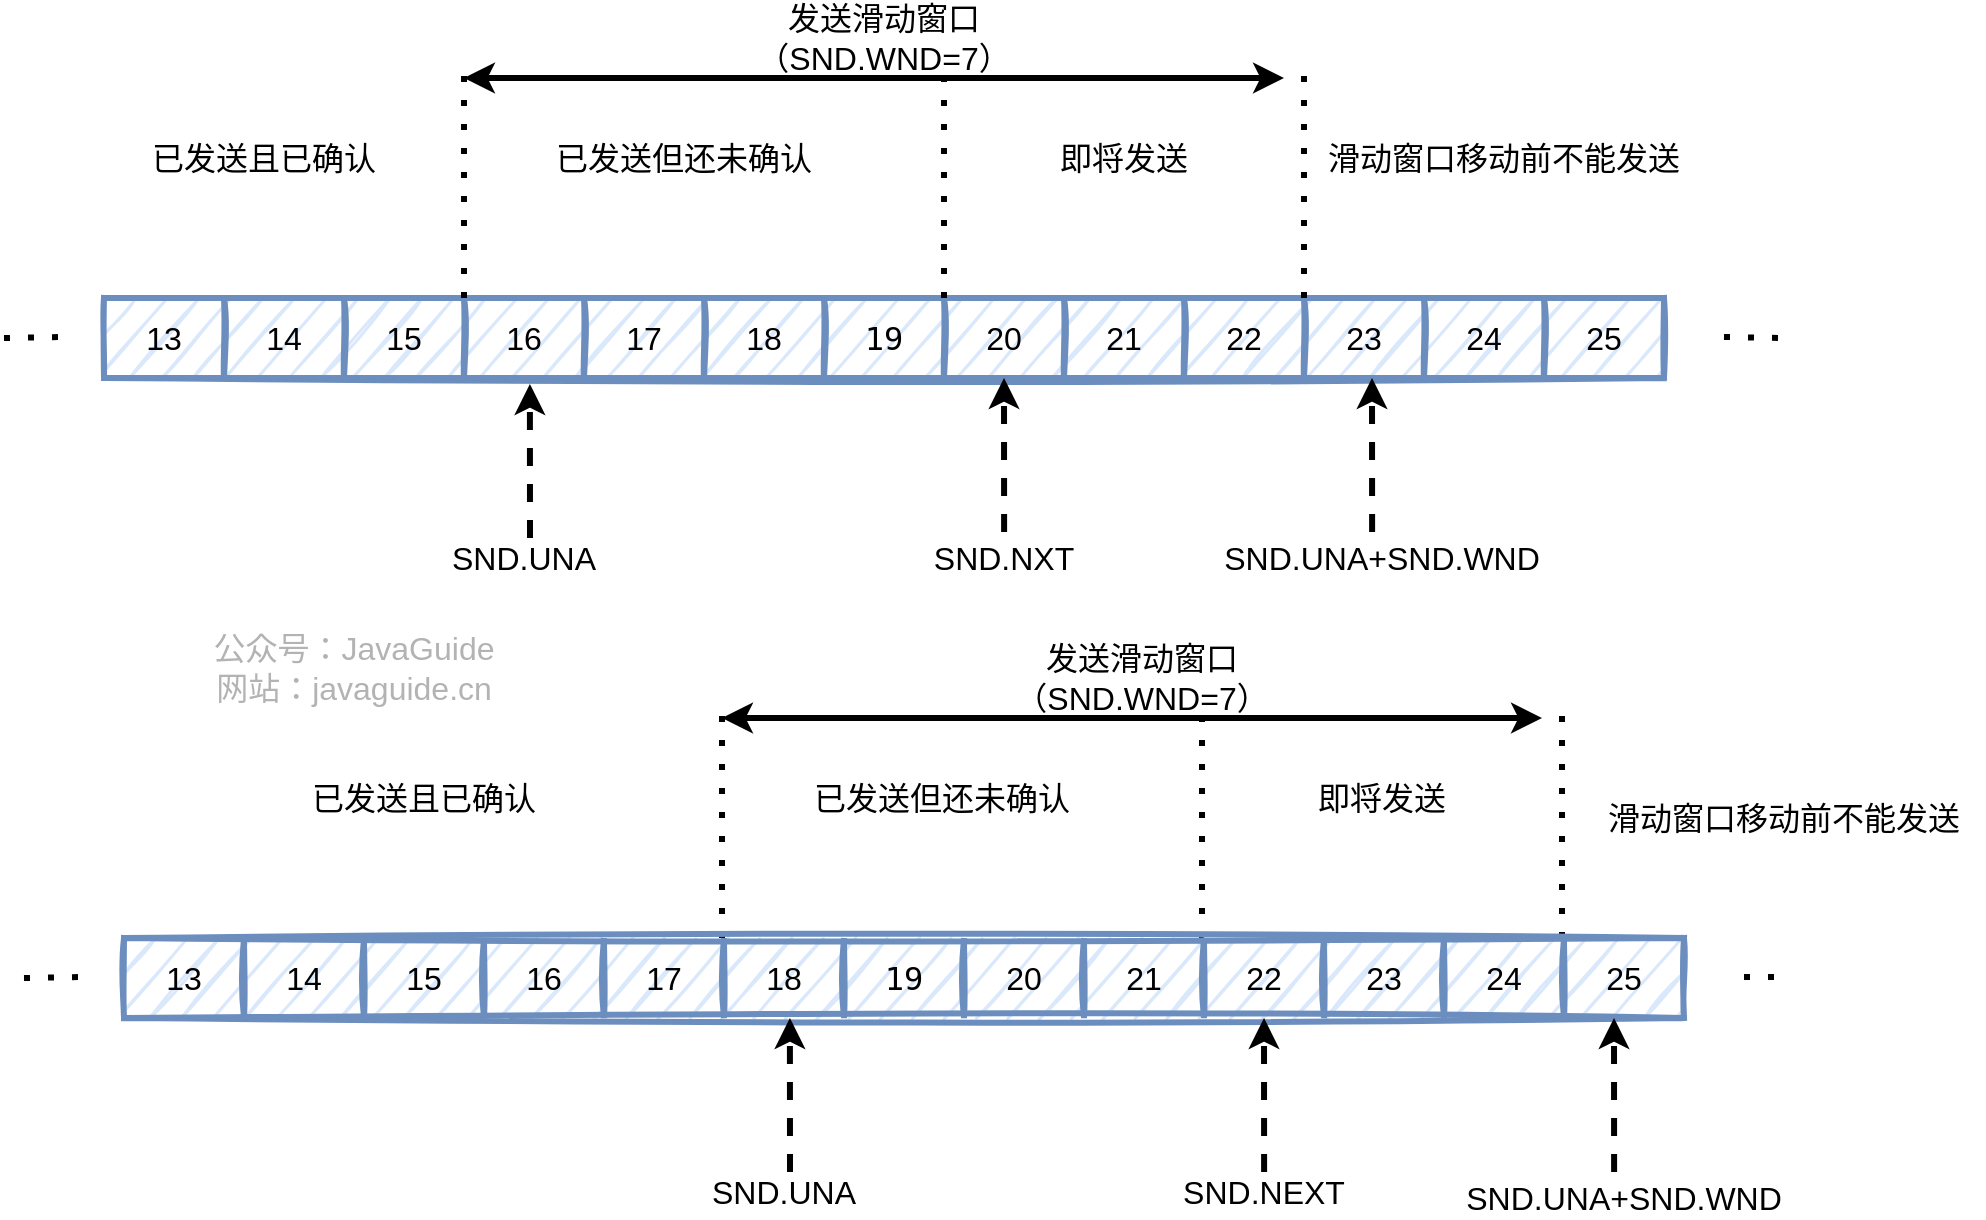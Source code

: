 <mxfile version="13.4.5" type="device"><diagram id="36YX7qAPODSIrNMN_ykt" name="Page-1"><mxGraphModel dx="1106" dy="997" grid="1" gridSize="10" guides="1" tooltips="1" connect="1" arrows="1" fold="1" page="1" pageScale="1" pageWidth="1169" pageHeight="1654" math="0" shadow="0"><root><mxCell id="0"/><mxCell id="1" parent="0"/><mxCell id="mPXNWeMOOitGYPbgHyUG-1" value="" style="shape=table;html=1;whiteSpace=wrap;startSize=0;container=1;collapsible=0;childLayout=tableLayout;fillColor=#dae8fc;strokeColor=#6c8ebf;shadow=0;sketch=1;rounded=1;arcSize=50;strokeWidth=3;fontSize=16;" vertex="1" parent="1"><mxGeometry x="110" y="490" width="780" height="40" as="geometry"/></mxCell><mxCell id="mPXNWeMOOitGYPbgHyUG-2" value="" style="shape=partialRectangle;html=1;whiteSpace=wrap;collapsible=0;dropTarget=0;pointerEvents=0;fillColor=none;top=0;left=0;bottom=0;right=0;points=[[0,0.5],[1,0.5]];portConstraint=eastwest;strokeWidth=3;fontSize=16;" vertex="1" parent="mPXNWeMOOitGYPbgHyUG-1"><mxGeometry width="780" height="40" as="geometry"/></mxCell><mxCell id="mPXNWeMOOitGYPbgHyUG-3" value="13" style="shape=partialRectangle;html=1;whiteSpace=wrap;connectable=0;overflow=hidden;fillColor=none;top=0;left=0;bottom=0;right=0;strokeWidth=3;fontSize=16;" vertex="1" parent="mPXNWeMOOitGYPbgHyUG-2"><mxGeometry width="60" height="40" as="geometry"/></mxCell><mxCell id="mPXNWeMOOitGYPbgHyUG-4" value="14" style="shape=partialRectangle;html=1;whiteSpace=wrap;connectable=0;overflow=hidden;fillColor=none;top=0;left=0;bottom=0;right=0;strokeWidth=3;fontSize=16;" vertex="1" parent="mPXNWeMOOitGYPbgHyUG-2"><mxGeometry x="60" width="60" height="40" as="geometry"/></mxCell><mxCell id="mPXNWeMOOitGYPbgHyUG-5" value="15" style="shape=partialRectangle;html=1;whiteSpace=wrap;connectable=0;overflow=hidden;fillColor=none;top=0;left=0;bottom=0;right=0;strokeWidth=3;fontSize=16;" vertex="1" parent="mPXNWeMOOitGYPbgHyUG-2"><mxGeometry x="120" width="60" height="40" as="geometry"/></mxCell><mxCell id="mPXNWeMOOitGYPbgHyUG-6" value="16" style="shape=partialRectangle;html=1;whiteSpace=wrap;connectable=0;overflow=hidden;fillColor=none;top=0;left=0;bottom=0;right=0;strokeWidth=3;fontSize=16;" vertex="1" parent="mPXNWeMOOitGYPbgHyUG-2"><mxGeometry x="180" width="60" height="40" as="geometry"/></mxCell><mxCell id="mPXNWeMOOitGYPbgHyUG-7" value="17" style="shape=partialRectangle;html=1;whiteSpace=wrap;connectable=0;overflow=hidden;fillColor=none;top=0;left=0;bottom=0;right=0;strokeWidth=3;fontSize=16;" vertex="1" parent="mPXNWeMOOitGYPbgHyUG-2"><mxGeometry x="240" width="60" height="40" as="geometry"/></mxCell><mxCell id="mPXNWeMOOitGYPbgHyUG-8" value="18" style="shape=partialRectangle;html=1;whiteSpace=wrap;connectable=0;overflow=hidden;fillColor=none;top=0;left=0;bottom=0;right=0;strokeWidth=3;fontSize=16;" vertex="1" parent="mPXNWeMOOitGYPbgHyUG-2"><mxGeometry x="300" width="60" height="40" as="geometry"/></mxCell><mxCell id="mPXNWeMOOitGYPbgHyUG-9" value="&lt;font face=&quot;monospace&quot;&gt;19&lt;/font&gt;" style="shape=partialRectangle;html=1;whiteSpace=wrap;connectable=0;overflow=hidden;fillColor=none;top=0;left=0;bottom=0;right=0;strokeWidth=3;fontSize=16;" vertex="1" parent="mPXNWeMOOitGYPbgHyUG-2"><mxGeometry x="360" width="60" height="40" as="geometry"/></mxCell><mxCell id="mPXNWeMOOitGYPbgHyUG-10" value="20" style="shape=partialRectangle;html=1;whiteSpace=wrap;connectable=0;overflow=hidden;fillColor=none;top=0;left=0;bottom=0;right=0;strokeWidth=3;fontSize=16;" vertex="1" parent="mPXNWeMOOitGYPbgHyUG-2"><mxGeometry x="420" width="60" height="40" as="geometry"/></mxCell><mxCell id="mPXNWeMOOitGYPbgHyUG-11" value="21" style="shape=partialRectangle;html=1;whiteSpace=wrap;connectable=0;overflow=hidden;fillColor=none;top=0;left=0;bottom=0;right=0;strokeWidth=3;fontSize=16;" vertex="1" parent="mPXNWeMOOitGYPbgHyUG-2"><mxGeometry x="480" width="60" height="40" as="geometry"/></mxCell><mxCell id="mPXNWeMOOitGYPbgHyUG-12" value="22" style="shape=partialRectangle;html=1;whiteSpace=wrap;connectable=0;overflow=hidden;fillColor=none;top=0;left=0;bottom=0;right=0;strokeWidth=3;fontSize=16;" vertex="1" parent="mPXNWeMOOitGYPbgHyUG-2"><mxGeometry x="540" width="60" height="40" as="geometry"/></mxCell><mxCell id="mPXNWeMOOitGYPbgHyUG-13" value="23" style="shape=partialRectangle;html=1;whiteSpace=wrap;connectable=0;overflow=hidden;fillColor=none;top=0;left=0;bottom=0;right=0;strokeWidth=3;fontSize=16;" vertex="1" parent="mPXNWeMOOitGYPbgHyUG-2"><mxGeometry x="600" width="60" height="40" as="geometry"/></mxCell><mxCell id="mPXNWeMOOitGYPbgHyUG-14" value="24" style="shape=partialRectangle;html=1;whiteSpace=wrap;connectable=0;overflow=hidden;fillColor=none;top=0;left=0;bottom=0;right=0;strokeWidth=3;fontSize=16;" vertex="1" parent="mPXNWeMOOitGYPbgHyUG-2"><mxGeometry x="660" width="60" height="40" as="geometry"/></mxCell><mxCell id="mPXNWeMOOitGYPbgHyUG-15" value="25" style="shape=partialRectangle;html=1;whiteSpace=wrap;connectable=0;overflow=hidden;fillColor=none;top=0;left=0;bottom=0;right=0;strokeWidth=3;fontSize=16;" vertex="1" parent="mPXNWeMOOitGYPbgHyUG-2"><mxGeometry x="720" width="60" height="40" as="geometry"/></mxCell><mxCell id="mPXNWeMOOitGYPbgHyUG-18" value="" style="endArrow=none;dashed=1;html=1;dashPattern=1 3;strokeWidth=3;fontSize=16;" edge="1" parent="1"><mxGeometry width="50" height="50" relative="1" as="geometry"><mxPoint x="60" y="510" as="sourcePoint"/><mxPoint x="90" y="509.5" as="targetPoint"/></mxGeometry></mxCell><mxCell id="mPXNWeMOOitGYPbgHyUG-19" value="" style="endArrow=none;dashed=1;html=1;dashPattern=1 3;strokeWidth=3;" edge="1" parent="1"><mxGeometry width="50" height="50" relative="1" as="geometry"><mxPoint x="920" y="509.5" as="sourcePoint"/><mxPoint x="950" y="510" as="targetPoint"/></mxGeometry></mxCell><mxCell id="mPXNWeMOOitGYPbgHyUG-22" value="" style="endArrow=none;dashed=1;html=1;dashPattern=1 3;strokeWidth=3;fontSize=16;" edge="1" parent="1"><mxGeometry width="50" height="50" relative="1" as="geometry"><mxPoint x="710" y="490" as="sourcePoint"/><mxPoint x="710" y="370" as="targetPoint"/></mxGeometry></mxCell><mxCell id="mPXNWeMOOitGYPbgHyUG-23" value="" style="endArrow=none;dashed=1;html=1;dashPattern=1 3;strokeWidth=3;fontSize=16;" edge="1" parent="1"><mxGeometry width="50" height="50" relative="1" as="geometry"><mxPoint x="530" y="490" as="sourcePoint"/><mxPoint x="530" y="370" as="targetPoint"/></mxGeometry></mxCell><mxCell id="mPXNWeMOOitGYPbgHyUG-24" value="" style="endArrow=none;dashed=1;html=1;dashPattern=1 3;strokeWidth=3;fontSize=16;" edge="1" parent="1"><mxGeometry width="50" height="50" relative="1" as="geometry"><mxPoint x="290" y="490" as="sourcePoint"/><mxPoint x="290" y="370" as="targetPoint"/></mxGeometry></mxCell><mxCell id="mPXNWeMOOitGYPbgHyUG-25" value="即将发送" style="text;html=1;strokeColor=none;fillColor=none;align=center;verticalAlign=middle;whiteSpace=wrap;rounded=0;shadow=0;sketch=1;strokeWidth=3;fontSize=16;" vertex="1" parent="1"><mxGeometry x="570" y="410" width="100" height="20" as="geometry"/></mxCell><mxCell id="mPXNWeMOOitGYPbgHyUG-26" value="已发送但还未确认" style="text;html=1;strokeColor=none;fillColor=none;align=center;verticalAlign=middle;whiteSpace=wrap;rounded=0;shadow=0;sketch=1;strokeWidth=3;fontSize=16;" vertex="1" parent="1"><mxGeometry x="320" y="410" width="160" height="20" as="geometry"/></mxCell><mxCell id="mPXNWeMOOitGYPbgHyUG-28" value="已发送且已确认" style="text;html=1;strokeColor=none;fillColor=none;align=center;verticalAlign=middle;whiteSpace=wrap;rounded=0;shadow=0;sketch=1;strokeWidth=3;fontSize=16;" vertex="1" parent="1"><mxGeometry x="110" y="410" width="160" height="20" as="geometry"/></mxCell><mxCell id="mPXNWeMOOitGYPbgHyUG-29" value="" style="endArrow=classic;startArrow=classic;html=1;strokeWidth=3;fontSize=16;" edge="1" parent="1"><mxGeometry width="50" height="50" relative="1" as="geometry"><mxPoint x="290" y="380" as="sourcePoint"/><mxPoint x="700" y="380" as="targetPoint"/></mxGeometry></mxCell><mxCell id="mPXNWeMOOitGYPbgHyUG-30" value="发送滑动窗口（SND.WND=7）" style="text;html=1;strokeColor=none;fillColor=none;align=center;verticalAlign=middle;whiteSpace=wrap;rounded=0;shadow=0;sketch=1;strokeWidth=3;fontSize=16;" vertex="1" parent="1"><mxGeometry x="420" y="350" width="160" height="20" as="geometry"/></mxCell><mxCell id="mPXNWeMOOitGYPbgHyUG-58" value="滑动窗口移动前不能发送" style="text;html=1;strokeColor=none;fillColor=none;align=center;verticalAlign=middle;whiteSpace=wrap;rounded=0;shadow=0;sketch=1;strokeWidth=3;fontSize=16;" vertex="1" parent="1"><mxGeometry x="710" y="410" width="200" height="20" as="geometry"/></mxCell><mxCell id="mPXNWeMOOitGYPbgHyUG-74" value="" style="endArrow=none;dashed=1;html=1;dashPattern=1 3;strokeWidth=3;fontSize=16;" edge="1" parent="1"><mxGeometry width="50" height="50" relative="1" as="geometry"><mxPoint x="70" y="830" as="sourcePoint"/><mxPoint x="100" y="829.5" as="targetPoint"/></mxGeometry></mxCell><mxCell id="mPXNWeMOOitGYPbgHyUG-75" value="" style="endArrow=none;dashed=1;html=1;dashPattern=1 3;strokeWidth=3;" edge="1" parent="1"><mxGeometry width="50" height="50" relative="1" as="geometry"><mxPoint x="930" y="829.5" as="sourcePoint"/><mxPoint x="950" y="829.5" as="targetPoint"/></mxGeometry></mxCell><mxCell id="mPXNWeMOOitGYPbgHyUG-76" value="" style="endArrow=none;dashed=1;html=1;dashPattern=1 3;strokeWidth=3;fontSize=16;" edge="1" parent="1"><mxGeometry width="50" height="50" relative="1" as="geometry"><mxPoint x="839" y="810" as="sourcePoint"/><mxPoint x="839" y="690" as="targetPoint"/></mxGeometry></mxCell><mxCell id="mPXNWeMOOitGYPbgHyUG-77" value="" style="endArrow=none;dashed=1;html=1;dashPattern=1 3;strokeWidth=3;fontSize=16;" edge="1" parent="1"><mxGeometry width="50" height="50" relative="1" as="geometry"><mxPoint x="659" y="810" as="sourcePoint"/><mxPoint x="659" y="690" as="targetPoint"/></mxGeometry></mxCell><mxCell id="mPXNWeMOOitGYPbgHyUG-78" value="" style="endArrow=none;dashed=1;html=1;dashPattern=1 3;strokeWidth=3;fontSize=16;" edge="1" parent="1"><mxGeometry width="50" height="50" relative="1" as="geometry"><mxPoint x="419" y="810" as="sourcePoint"/><mxPoint x="419" y="690" as="targetPoint"/></mxGeometry></mxCell><mxCell id="mPXNWeMOOitGYPbgHyUG-79" value="即将发送" style="text;html=1;strokeColor=none;fillColor=none;align=center;verticalAlign=middle;whiteSpace=wrap;rounded=0;shadow=0;sketch=1;strokeWidth=3;fontSize=16;" vertex="1" parent="1"><mxGeometry x="699" y="730" width="100" height="20" as="geometry"/></mxCell><mxCell id="mPXNWeMOOitGYPbgHyUG-80" value="已发送但还未确认" style="text;html=1;strokeColor=none;fillColor=none;align=center;verticalAlign=middle;whiteSpace=wrap;rounded=0;shadow=0;sketch=1;strokeWidth=3;fontSize=16;" vertex="1" parent="1"><mxGeometry x="449" y="730" width="160" height="20" as="geometry"/></mxCell><mxCell id="mPXNWeMOOitGYPbgHyUG-81" value="已发送且已确认" style="text;html=1;strokeColor=none;fillColor=none;align=center;verticalAlign=middle;whiteSpace=wrap;rounded=0;shadow=0;sketch=1;strokeWidth=3;fontSize=16;" vertex="1" parent="1"><mxGeometry x="190" y="730" width="160" height="20" as="geometry"/></mxCell><mxCell id="mPXNWeMOOitGYPbgHyUG-82" value="" style="endArrow=classic;startArrow=classic;html=1;strokeWidth=3;fontSize=16;" edge="1" parent="1"><mxGeometry width="50" height="50" relative="1" as="geometry"><mxPoint x="419" y="700" as="sourcePoint"/><mxPoint x="829" y="700" as="targetPoint"/></mxGeometry></mxCell><mxCell id="mPXNWeMOOitGYPbgHyUG-83" value="发送滑动窗口（SND.WND=7）" style="text;html=1;strokeColor=none;fillColor=none;align=center;verticalAlign=middle;whiteSpace=wrap;rounded=0;shadow=0;sketch=1;strokeWidth=3;fontSize=16;" vertex="1" parent="1"><mxGeometry x="549" y="670" width="160" height="20" as="geometry"/></mxCell><mxCell id="mPXNWeMOOitGYPbgHyUG-84" value="滑动窗口移动前不能发送" style="text;html=1;strokeColor=none;fillColor=none;align=center;verticalAlign=middle;whiteSpace=wrap;rounded=0;shadow=0;sketch=1;strokeWidth=3;fontSize=16;" vertex="1" parent="1"><mxGeometry x="850" y="740" width="200" height="20" as="geometry"/></mxCell><mxCell id="mPXNWeMOOitGYPbgHyUG-86" value="公众号：JavaGuide&lt;br style=&quot;font-size: 16px&quot;&gt;网站：javaguide.cn" style="text;html=1;strokeColor=none;fillColor=none;align=center;verticalAlign=middle;whiteSpace=wrap;rounded=0;labelBackgroundColor=none;fontSize=16;fontColor=#B3B3B3;rotation=0;sketch=1;shadow=0;" vertex="1" parent="1"><mxGeometry x="150" y="670" width="170" height="10" as="geometry"/></mxCell><mxCell id="mPXNWeMOOitGYPbgHyUG-59" value="" style="shape=table;html=1;whiteSpace=wrap;startSize=0;container=1;collapsible=0;childLayout=tableLayout;fillColor=#dae8fc;strokeColor=#6c8ebf;shadow=0;sketch=1;rounded=1;arcSize=50;strokeWidth=3;fontSize=16;" vertex="1" parent="1"><mxGeometry x="120" y="810" width="780" height="40" as="geometry"/></mxCell><mxCell id="mPXNWeMOOitGYPbgHyUG-60" value="" style="shape=partialRectangle;html=1;whiteSpace=wrap;collapsible=0;dropTarget=0;pointerEvents=0;fillColor=none;top=0;left=0;bottom=0;right=0;points=[[0,0.5],[1,0.5]];portConstraint=eastwest;strokeWidth=3;fontSize=16;" vertex="1" parent="mPXNWeMOOitGYPbgHyUG-59"><mxGeometry width="780" height="40" as="geometry"/></mxCell><mxCell id="mPXNWeMOOitGYPbgHyUG-61" value="13" style="shape=partialRectangle;html=1;whiteSpace=wrap;connectable=0;overflow=hidden;fillColor=none;top=0;left=0;bottom=0;right=0;strokeWidth=3;fontSize=16;" vertex="1" parent="mPXNWeMOOitGYPbgHyUG-60"><mxGeometry width="60" height="40" as="geometry"/></mxCell><mxCell id="mPXNWeMOOitGYPbgHyUG-62" value="14" style="shape=partialRectangle;html=1;whiteSpace=wrap;connectable=0;overflow=hidden;fillColor=none;top=0;left=0;bottom=0;right=0;strokeWidth=3;fontSize=16;" vertex="1" parent="mPXNWeMOOitGYPbgHyUG-60"><mxGeometry x="60" width="60" height="40" as="geometry"/></mxCell><mxCell id="mPXNWeMOOitGYPbgHyUG-63" value="15" style="shape=partialRectangle;html=1;whiteSpace=wrap;connectable=0;overflow=hidden;fillColor=none;top=0;left=0;bottom=0;right=0;strokeWidth=3;fontSize=16;" vertex="1" parent="mPXNWeMOOitGYPbgHyUG-60"><mxGeometry x="120" width="60" height="40" as="geometry"/></mxCell><mxCell id="mPXNWeMOOitGYPbgHyUG-64" value="16" style="shape=partialRectangle;html=1;whiteSpace=wrap;connectable=0;overflow=hidden;fillColor=none;top=0;left=0;bottom=0;right=0;strokeWidth=3;fontSize=16;" vertex="1" parent="mPXNWeMOOitGYPbgHyUG-60"><mxGeometry x="180" width="60" height="40" as="geometry"/></mxCell><mxCell id="mPXNWeMOOitGYPbgHyUG-65" value="17" style="shape=partialRectangle;html=1;whiteSpace=wrap;connectable=0;overflow=hidden;fillColor=none;top=0;left=0;bottom=0;right=0;strokeWidth=3;fontSize=16;" vertex="1" parent="mPXNWeMOOitGYPbgHyUG-60"><mxGeometry x="240" width="60" height="40" as="geometry"/></mxCell><mxCell id="mPXNWeMOOitGYPbgHyUG-66" value="18" style="shape=partialRectangle;html=1;whiteSpace=wrap;connectable=0;overflow=hidden;fillColor=none;top=0;left=0;bottom=0;right=0;strokeWidth=3;fontSize=16;" vertex="1" parent="mPXNWeMOOitGYPbgHyUG-60"><mxGeometry x="300" width="60" height="40" as="geometry"/></mxCell><mxCell id="mPXNWeMOOitGYPbgHyUG-67" value="&lt;font face=&quot;monospace&quot;&gt;19&lt;/font&gt;" style="shape=partialRectangle;html=1;whiteSpace=wrap;connectable=0;overflow=hidden;fillColor=none;top=0;left=0;bottom=0;right=0;strokeWidth=3;fontSize=16;" vertex="1" parent="mPXNWeMOOitGYPbgHyUG-60"><mxGeometry x="360" width="60" height="40" as="geometry"/></mxCell><mxCell id="mPXNWeMOOitGYPbgHyUG-68" value="20" style="shape=partialRectangle;html=1;whiteSpace=wrap;connectable=0;overflow=hidden;fillColor=none;top=0;left=0;bottom=0;right=0;strokeWidth=3;fontSize=16;" vertex="1" parent="mPXNWeMOOitGYPbgHyUG-60"><mxGeometry x="420" width="60" height="40" as="geometry"/></mxCell><mxCell id="mPXNWeMOOitGYPbgHyUG-69" value="21" style="shape=partialRectangle;html=1;whiteSpace=wrap;connectable=0;overflow=hidden;fillColor=none;top=0;left=0;bottom=0;right=0;strokeWidth=3;fontSize=16;" vertex="1" parent="mPXNWeMOOitGYPbgHyUG-60"><mxGeometry x="480" width="60" height="40" as="geometry"/></mxCell><mxCell id="mPXNWeMOOitGYPbgHyUG-70" value="22" style="shape=partialRectangle;html=1;whiteSpace=wrap;connectable=0;overflow=hidden;fillColor=none;top=0;left=0;bottom=0;right=0;strokeWidth=3;fontSize=16;" vertex="1" parent="mPXNWeMOOitGYPbgHyUG-60"><mxGeometry x="540" width="60" height="40" as="geometry"/></mxCell><mxCell id="mPXNWeMOOitGYPbgHyUG-71" value="23" style="shape=partialRectangle;html=1;whiteSpace=wrap;connectable=0;overflow=hidden;fillColor=none;top=0;left=0;bottom=0;right=0;strokeWidth=3;fontSize=16;" vertex="1" parent="mPXNWeMOOitGYPbgHyUG-60"><mxGeometry x="600" width="60" height="40" as="geometry"/></mxCell><mxCell id="mPXNWeMOOitGYPbgHyUG-72" value="24" style="shape=partialRectangle;html=1;whiteSpace=wrap;connectable=0;overflow=hidden;fillColor=none;top=0;left=0;bottom=0;right=0;strokeWidth=3;fontSize=16;" vertex="1" parent="mPXNWeMOOitGYPbgHyUG-60"><mxGeometry x="660" width="60" height="40" as="geometry"/></mxCell><mxCell id="mPXNWeMOOitGYPbgHyUG-73" value="25" style="shape=partialRectangle;html=1;whiteSpace=wrap;connectable=0;overflow=hidden;fillColor=none;top=0;left=0;bottom=0;right=0;strokeWidth=3;fontSize=16;" vertex="1" parent="mPXNWeMOOitGYPbgHyUG-60"><mxGeometry x="720" width="60" height="40" as="geometry"/></mxCell><mxCell id="mPXNWeMOOitGYPbgHyUG-90" value="" style="endArrow=classic;html=1;strokeWidth=3;fontSize=16;entryX=0.273;entryY=1.075;entryDx=0;entryDy=0;entryPerimeter=0;dashed=1;" edge="1" parent="1" target="mPXNWeMOOitGYPbgHyUG-1"><mxGeometry width="50" height="50" relative="1" as="geometry"><mxPoint x="323" y="610" as="sourcePoint"/><mxPoint x="350" y="560" as="targetPoint"/></mxGeometry></mxCell><mxCell id="mPXNWeMOOitGYPbgHyUG-92" value="SND.UNA" style="text;html=1;strokeColor=none;fillColor=none;align=center;verticalAlign=middle;whiteSpace=wrap;rounded=0;shadow=0;sketch=1;fontSize=16;" vertex="1" parent="1"><mxGeometry x="300" y="610" width="40" height="20" as="geometry"/></mxCell><mxCell id="mPXNWeMOOitGYPbgHyUG-93" value="" style="endArrow=classic;html=1;strokeWidth=3;fontSize=16;entryX=0.273;entryY=1.075;entryDx=0;entryDy=0;entryPerimeter=0;dashed=1;" edge="1" parent="1"><mxGeometry width="50" height="50" relative="1" as="geometry"><mxPoint x="560.06" y="607" as="sourcePoint"/><mxPoint x="560" y="530" as="targetPoint"/></mxGeometry></mxCell><mxCell id="mPXNWeMOOitGYPbgHyUG-94" value="SND.NXT" style="text;html=1;strokeColor=none;fillColor=none;align=center;verticalAlign=middle;whiteSpace=wrap;rounded=0;shadow=0;sketch=1;fontSize=16;" vertex="1" parent="1"><mxGeometry x="540" y="610" width="40" height="20" as="geometry"/></mxCell><mxCell id="mPXNWeMOOitGYPbgHyUG-97" value="" style="endArrow=classic;html=1;strokeWidth=3;fontSize=16;entryX=0.273;entryY=1.075;entryDx=0;entryDy=0;entryPerimeter=0;dashed=1;" edge="1" parent="1"><mxGeometry width="50" height="50" relative="1" as="geometry"><mxPoint x="453" y="927" as="sourcePoint"/><mxPoint x="452.94" y="850" as="targetPoint"/></mxGeometry></mxCell><mxCell id="mPXNWeMOOitGYPbgHyUG-98" value="SND.UNA" style="text;html=1;strokeColor=none;fillColor=none;align=center;verticalAlign=middle;whiteSpace=wrap;rounded=0;shadow=0;sketch=1;fontSize=16;" vertex="1" parent="1"><mxGeometry x="430" y="927" width="40" height="20" as="geometry"/></mxCell><mxCell id="mPXNWeMOOitGYPbgHyUG-99" value="" style="endArrow=classic;html=1;strokeWidth=3;fontSize=16;entryX=0.273;entryY=1.075;entryDx=0;entryDy=0;entryPerimeter=0;dashed=1;" edge="1" parent="1"><mxGeometry width="50" height="50" relative="1" as="geometry"><mxPoint x="690.06" y="927" as="sourcePoint"/><mxPoint x="690" y="850" as="targetPoint"/></mxGeometry></mxCell><mxCell id="mPXNWeMOOitGYPbgHyUG-100" value="SND.NEXT" style="text;html=1;strokeColor=none;fillColor=none;align=center;verticalAlign=middle;whiteSpace=wrap;rounded=0;shadow=0;sketch=1;fontSize=16;" vertex="1" parent="1"><mxGeometry x="670" y="927" width="40" height="20" as="geometry"/></mxCell><mxCell id="mPXNWeMOOitGYPbgHyUG-101" value="" style="endArrow=classic;html=1;strokeWidth=3;fontSize=16;entryX=0.273;entryY=1.075;entryDx=0;entryDy=0;entryPerimeter=0;dashed=1;" edge="1" parent="1"><mxGeometry width="50" height="50" relative="1" as="geometry"><mxPoint x="865.06" y="927" as="sourcePoint"/><mxPoint x="865" y="850" as="targetPoint"/></mxGeometry></mxCell><mxCell id="mPXNWeMOOitGYPbgHyUG-102" value="SND.UNA+SND.WND" style="text;html=1;strokeColor=none;fillColor=none;align=center;verticalAlign=middle;whiteSpace=wrap;rounded=0;shadow=0;sketch=1;fontSize=16;" vertex="1" parent="1"><mxGeometry x="850" y="930" width="40" height="20" as="geometry"/></mxCell><mxCell id="mPXNWeMOOitGYPbgHyUG-105" value="" style="endArrow=classic;html=1;strokeWidth=3;fontSize=16;entryX=0.273;entryY=1.075;entryDx=0;entryDy=0;entryPerimeter=0;dashed=1;" edge="1" parent="1"><mxGeometry width="50" height="50" relative="1" as="geometry"><mxPoint x="744.06" y="607" as="sourcePoint"/><mxPoint x="744" y="530" as="targetPoint"/></mxGeometry></mxCell><mxCell id="mPXNWeMOOitGYPbgHyUG-106" value="SND.UNA+SND.WND" style="text;html=1;strokeColor=none;fillColor=none;align=center;verticalAlign=middle;whiteSpace=wrap;rounded=0;shadow=0;sketch=1;fontSize=16;" vertex="1" parent="1"><mxGeometry x="729" y="610" width="40" height="20" as="geometry"/></mxCell></root></mxGraphModel></diagram></mxfile>